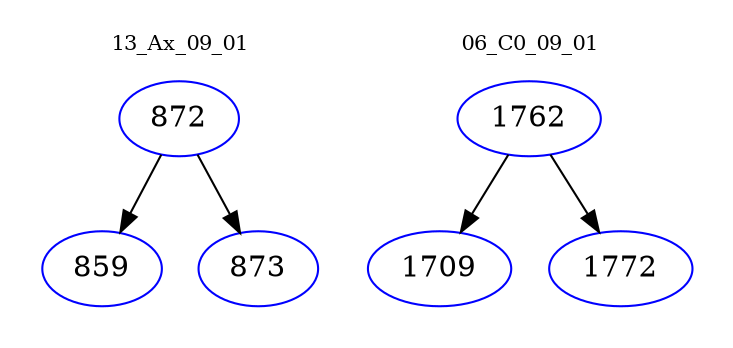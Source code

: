 digraph{
subgraph cluster_0 {
color = white
label = "13_Ax_09_01";
fontsize=10;
T0_872 [label="872", color="blue"]
T0_872 -> T0_859 [color="black"]
T0_859 [label="859", color="blue"]
T0_872 -> T0_873 [color="black"]
T0_873 [label="873", color="blue"]
}
subgraph cluster_1 {
color = white
label = "06_C0_09_01";
fontsize=10;
T1_1762 [label="1762", color="blue"]
T1_1762 -> T1_1709 [color="black"]
T1_1709 [label="1709", color="blue"]
T1_1762 -> T1_1772 [color="black"]
T1_1772 [label="1772", color="blue"]
}
}
